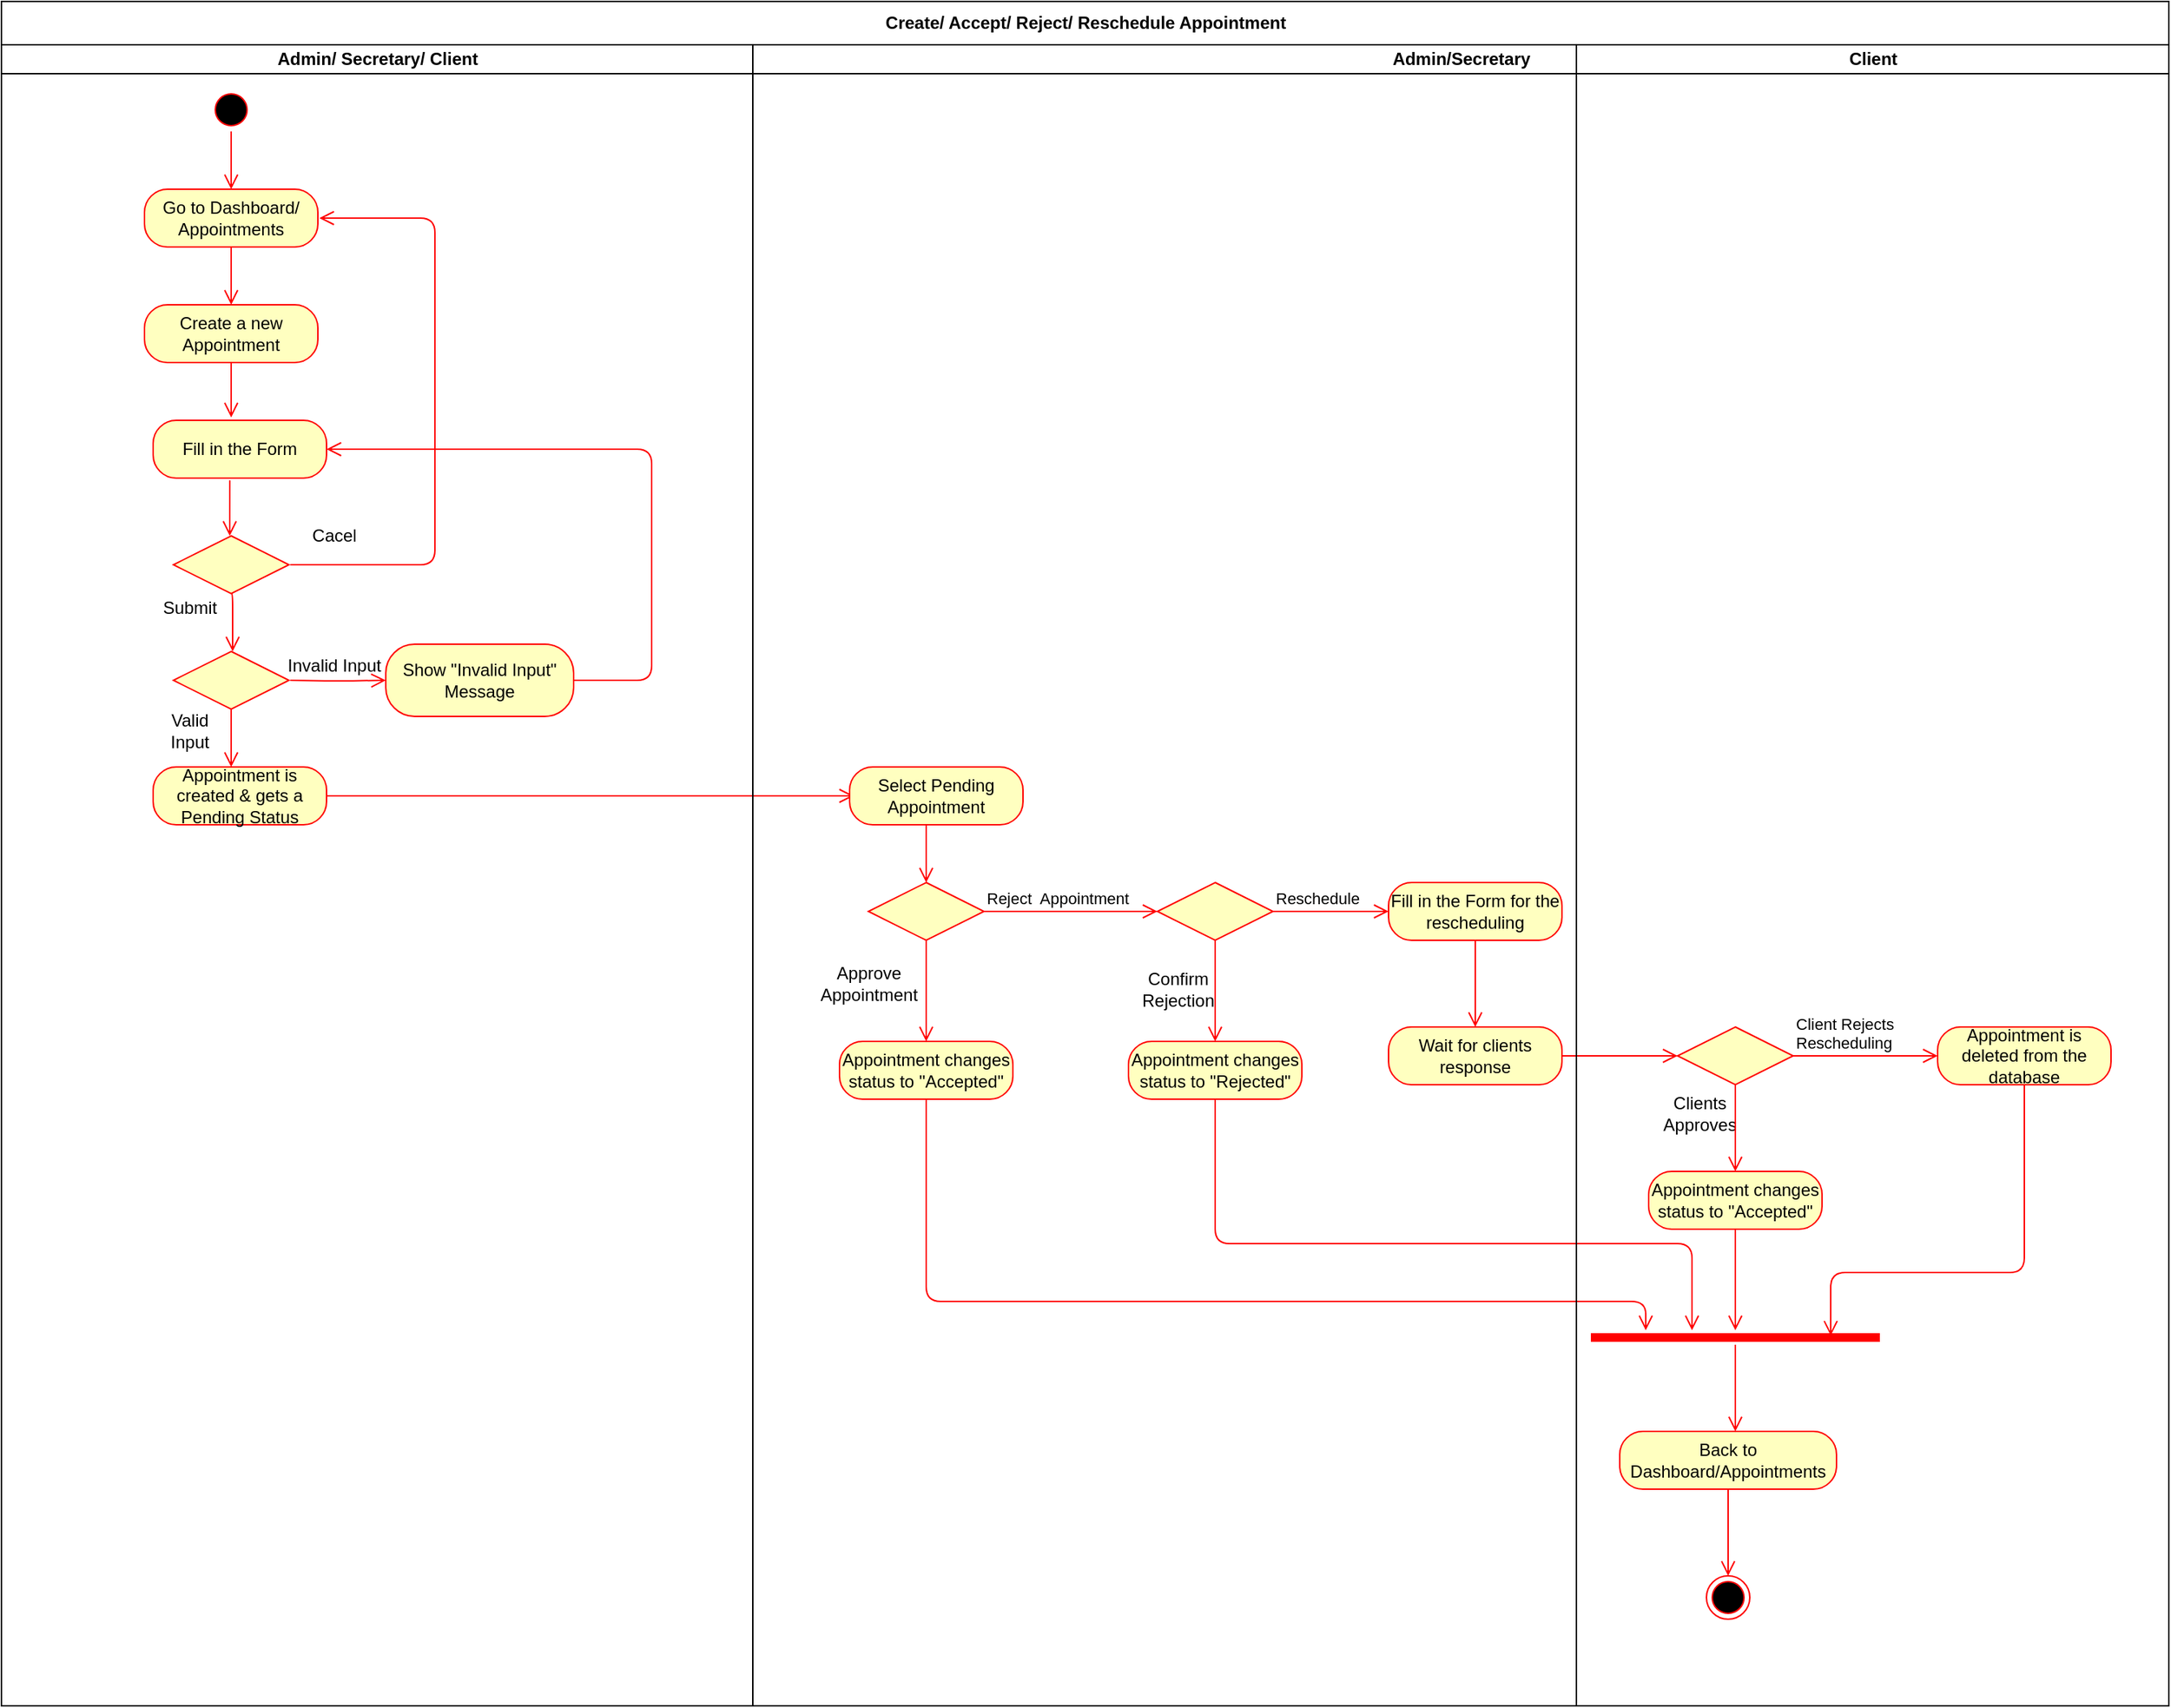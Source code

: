<mxfile version="13.1.0" type="github">
  <diagram id="37Js4hQtQI7ZXpH2cMoo" name="Page-1">
    <mxGraphModel dx="782" dy="1638" grid="1" gridSize="10" guides="1" tooltips="1" connect="1" arrows="1" fold="1" page="1" pageScale="1" pageWidth="827" pageHeight="1169" math="0" shadow="0">
      <root>
        <mxCell id="0" />
        <mxCell id="1" parent="0" />
        <mxCell id="VJLdOgrYn-XbgZyUld-y-2" value="" style="edgeStyle=orthogonalEdgeStyle;html=1;verticalAlign=bottom;endArrow=open;endSize=8;strokeColor=#ff0000;" parent="1" source="VJLdOgrYn-XbgZyUld-y-1" edge="1">
          <mxGeometry relative="1" as="geometry">
            <mxPoint x="399" y="20" as="targetPoint" />
          </mxGeometry>
        </mxCell>
        <mxCell id="VJLdOgrYn-XbgZyUld-y-4" value="" style="edgeStyle=orthogonalEdgeStyle;html=1;verticalAlign=bottom;endArrow=open;endSize=8;strokeColor=#ff0000;" parent="1" source="VJLdOgrYn-XbgZyUld-y-3" edge="1">
          <mxGeometry relative="1" as="geometry">
            <mxPoint x="399" y="100" as="targetPoint" />
          </mxGeometry>
        </mxCell>
        <mxCell id="agdRF0lXaTBMBXfs1g77-1" value="Create/ Accept/ Reject/ Reschedule Appointment" style="swimlane;html=1;childLayout=stackLayout;resizeParent=1;resizeParentMax=0;startSize=30;" parent="1" vertex="1">
          <mxGeometry x="240" y="-110" width="1500" height="1180" as="geometry" />
        </mxCell>
        <mxCell id="agdRF0lXaTBMBXfs1g77-2" value="Admin/ Secretary/ Client" style="swimlane;html=1;startSize=20;" parent="agdRF0lXaTBMBXfs1g77-1" vertex="1">
          <mxGeometry y="30" width="520" height="1150" as="geometry" />
        </mxCell>
        <mxCell id="agdRF0lXaTBMBXfs1g77-28" value="Valid&lt;br&gt;Input" style="text;html=1;align=center;verticalAlign=middle;resizable=0;points=[];autosize=1;" parent="agdRF0lXaTBMBXfs1g77-2" vertex="1">
          <mxGeometry x="110" y="460" width="40" height="30" as="geometry" />
        </mxCell>
        <mxCell id="agdRF0lXaTBMBXfs1g77-20" value="Submit" style="text;html=1;align=center;verticalAlign=middle;resizable=0;points=[];autosize=1;" parent="agdRF0lXaTBMBXfs1g77-2" vertex="1">
          <mxGeometry x="105" y="380" width="50" height="20" as="geometry" />
        </mxCell>
        <mxCell id="agdRF0lXaTBMBXfs1g77-11" value="" style="rhombus;whiteSpace=wrap;html=1;fillColor=#ffffc0;strokeColor=#ff0000;" parent="agdRF0lXaTBMBXfs1g77-2" vertex="1">
          <mxGeometry x="119" y="340" width="80" height="40" as="geometry" />
        </mxCell>
        <mxCell id="VJLdOgrYn-XbgZyUld-y-3" value="Go to Dashboard/ Appointments" style="rounded=1;whiteSpace=wrap;html=1;arcSize=40;fontColor=#000000;fillColor=#ffffc0;strokeColor=#ff0000;" parent="agdRF0lXaTBMBXfs1g77-2" vertex="1">
          <mxGeometry x="99" y="100" width="120" height="40" as="geometry" />
        </mxCell>
        <mxCell id="VJLdOgrYn-XbgZyUld-y-1" value="" style="ellipse;html=1;shape=startState;fillColor=#000000;strokeColor=#ff0000;" parent="agdRF0lXaTBMBXfs1g77-2" vertex="1">
          <mxGeometry x="144" y="30" width="30" height="30" as="geometry" />
        </mxCell>
        <mxCell id="agdRF0lXaTBMBXfs1g77-6" value="Create a new Appointment" style="rounded=1;whiteSpace=wrap;html=1;arcSize=40;fontColor=#000000;fillColor=#ffffc0;strokeColor=#ff0000;" parent="agdRF0lXaTBMBXfs1g77-2" vertex="1">
          <mxGeometry x="99" y="180" width="120" height="40" as="geometry" />
        </mxCell>
        <mxCell id="agdRF0lXaTBMBXfs1g77-21" value="" style="rhombus;whiteSpace=wrap;html=1;fillColor=#ffffc0;strokeColor=#ff0000;" parent="agdRF0lXaTBMBXfs1g77-2" vertex="1">
          <mxGeometry x="119" y="420" width="80" height="40" as="geometry" />
        </mxCell>
        <mxCell id="agdRF0lXaTBMBXfs1g77-30" value="" style="edgeStyle=orthogonalEdgeStyle;html=1;verticalAlign=bottom;endArrow=open;endSize=8;strokeColor=#ff0000;" parent="agdRF0lXaTBMBXfs1g77-2" source="agdRF0lXaTBMBXfs1g77-29" edge="1">
          <mxGeometry relative="1" as="geometry">
            <mxPoint x="590" y="520" as="targetPoint" />
            <Array as="points">
              <mxPoint x="360" y="520" />
              <mxPoint x="360" y="520" />
            </Array>
          </mxGeometry>
        </mxCell>
        <mxCell id="agdRF0lXaTBMBXfs1g77-29" value="Appointment is created &amp;amp; gets a Pending Status" style="rounded=1;whiteSpace=wrap;html=1;arcSize=40;fontColor=#000000;fillColor=#ffffc0;strokeColor=#ff0000;" parent="agdRF0lXaTBMBXfs1g77-2" vertex="1">
          <mxGeometry x="105" y="500" width="120" height="40" as="geometry" />
        </mxCell>
        <mxCell id="agdRF0lXaTBMBXfs1g77-7" value="Fill in the Form" style="rounded=1;whiteSpace=wrap;html=1;arcSize=40;fontColor=#000000;fillColor=#ffffc0;strokeColor=#ff0000;" parent="agdRF0lXaTBMBXfs1g77-2" vertex="1">
          <mxGeometry x="105" y="260" width="120" height="40" as="geometry" />
        </mxCell>
        <mxCell id="agdRF0lXaTBMBXfs1g77-9" value="" style="edgeStyle=orthogonalEdgeStyle;html=1;verticalAlign=bottom;endArrow=open;endSize=8;strokeColor=#ff0000;exitX=0.5;exitY=1;exitDx=0;exitDy=0;" parent="agdRF0lXaTBMBXfs1g77-2" source="agdRF0lXaTBMBXfs1g77-6" edge="1">
          <mxGeometry relative="1" as="geometry">
            <mxPoint x="159" y="258" as="targetPoint" />
            <mxPoint x="169" y="150" as="sourcePoint" />
          </mxGeometry>
        </mxCell>
        <mxCell id="agdRF0lXaTBMBXfs1g77-16" value="" style="edgeStyle=orthogonalEdgeStyle;html=1;verticalAlign=bottom;endArrow=open;endSize=8;strokeColor=#ff0000;" parent="agdRF0lXaTBMBXfs1g77-2" edge="1">
          <mxGeometry relative="1" as="geometry">
            <mxPoint x="220" y="120" as="targetPoint" />
            <mxPoint x="200" y="360" as="sourcePoint" />
            <Array as="points">
              <mxPoint x="300" y="360" />
            </Array>
          </mxGeometry>
        </mxCell>
        <mxCell id="agdRF0lXaTBMBXfs1g77-26" value="Invalid Input" style="text;html=1;align=center;verticalAlign=middle;resizable=0;points=[];autosize=1;" parent="agdRF0lXaTBMBXfs1g77-2" vertex="1">
          <mxGeometry x="190" y="420" width="80" height="20" as="geometry" />
        </mxCell>
        <mxCell id="agdRF0lXaTBMBXfs1g77-18" value="Cacel" style="text;html=1;align=center;verticalAlign=middle;resizable=0;points=[];autosize=1;" parent="agdRF0lXaTBMBXfs1g77-2" vertex="1">
          <mxGeometry x="205" y="330" width="50" height="20" as="geometry" />
        </mxCell>
        <mxCell id="agdRF0lXaTBMBXfs1g77-22" value="&lt;span style=&quot;color: rgba(0 , 0 , 0 , 0) ; font-family: monospace ; font-size: 0px&quot;&gt;%3CmxGraphModel%3E%3Croot%3E%3CmxCell%20id%3D%220%22%2F%3E%3CmxCell%20id%3D%221%22%20parent%3D%220%22%2F%3E%3CmxCell%20id%3D%222%22%20value%3D%22%22%20style%3D%22edgeStyle%3DorthogonalEdgeStyle%3Bhtml%3D1%3BverticalAlign%3Dbottom%3BendArrow%3Dopen%3BendSize%3D8%3BstrokeColor%3D%23ff0000%3BexitX%3D0.5%3BexitY%3D1%3BexitDx%3D0%3BexitDy%3D0%3B%22%20edge%3D%221%22%20parent%3D%221%22%3E%3CmxGeometry%20relative%3D%221%22%20as%3D%22geometry%22%3E%3CmxPoint%20x%3D%22400%22%20y%3D%22340%22%20as%3D%22targetPoint%22%2F%3E%3CmxPoint%20x%3D%22399%22%20y%3D%22300%22%20as%3D%22sourcePoint%22%2F%3E%3CArray%20as%3D%22points%22%3E%3CmxPoint%20x%3D%22400%22%20y%3D%22300%22%2F%3E%3CmxPoint%20x%3D%22400%22%20y%3D%22340%22%2F%3E%3C%2FArray%3E%3C%2FmxGeometry%3E%3C%2FmxCell%3E%3C%2Froot%3E%3C%2FmxGraphModel%3E&lt;/span&gt;" style="text;html=1;align=center;verticalAlign=middle;resizable=0;points=[];autosize=1;" parent="agdRF0lXaTBMBXfs1g77-2" vertex="1">
          <mxGeometry x="246" y="412" width="20" height="20" as="geometry" />
        </mxCell>
        <mxCell id="VJLdOgrYn-XbgZyUld-y-30" value="Show &quot;Invalid Input&quot; Message" style="rounded=1;whiteSpace=wrap;html=1;arcSize=40;fontColor=#000000;fillColor=#ffffc0;strokeColor=#ff0000;" parent="agdRF0lXaTBMBXfs1g77-2" vertex="1">
          <mxGeometry x="266" y="415" width="130" height="50" as="geometry" />
        </mxCell>
        <mxCell id="agdRF0lXaTBMBXfs1g77-25" value="" style="edgeStyle=orthogonalEdgeStyle;html=1;verticalAlign=bottom;endArrow=open;endSize=8;strokeColor=#ff0000;exitX=1;exitY=0.5;exitDx=0;exitDy=0;entryX=1;entryY=0.5;entryDx=0;entryDy=0;" parent="agdRF0lXaTBMBXfs1g77-2" source="VJLdOgrYn-XbgZyUld-y-30" target="agdRF0lXaTBMBXfs1g77-7" edge="1">
          <mxGeometry relative="1" as="geometry">
            <mxPoint x="460" y="280" as="targetPoint" />
            <mxPoint x="210" y="450" as="sourcePoint" />
            <Array as="points">
              <mxPoint x="450" y="440" />
              <mxPoint x="450" y="280" />
            </Array>
          </mxGeometry>
        </mxCell>
        <mxCell id="agdRF0lXaTBMBXfs1g77-3" value="Admin/Secretary" style="swimlane;html=1;startSize=20;" parent="agdRF0lXaTBMBXfs1g77-1" vertex="1">
          <mxGeometry x="520" y="30" width="980" height="1150" as="geometry" />
        </mxCell>
        <mxCell id="agdRF0lXaTBMBXfs1g77-34" value="Reject&amp;nbsp; Appointment" style="edgeStyle=orthogonalEdgeStyle;html=1;align=left;verticalAlign=bottom;endArrow=open;endSize=8;strokeColor=#ff0000;" parent="agdRF0lXaTBMBXfs1g77-3" source="agdRF0lXaTBMBXfs1g77-33" edge="1">
          <mxGeometry x="-1" relative="1" as="geometry">
            <mxPoint x="280" y="600" as="targetPoint" />
            <Array as="points">
              <mxPoint x="260" y="600" />
            </Array>
          </mxGeometry>
        </mxCell>
        <mxCell id="agdRF0lXaTBMBXfs1g77-35" value="" style="edgeStyle=orthogonalEdgeStyle;html=1;align=left;verticalAlign=top;endArrow=open;endSize=8;strokeColor=#ff0000;" parent="agdRF0lXaTBMBXfs1g77-3" source="agdRF0lXaTBMBXfs1g77-33" edge="1">
          <mxGeometry x="1" y="222" relative="1" as="geometry">
            <mxPoint x="120" y="690" as="targetPoint" />
            <mxPoint x="-2" y="30" as="offset" />
          </mxGeometry>
        </mxCell>
        <mxCell id="agdRF0lXaTBMBXfs1g77-37" value="Approve &lt;br&gt;Appointment" style="text;html=1;align=center;verticalAlign=middle;resizable=0;points=[];autosize=1;" parent="agdRF0lXaTBMBXfs1g77-3" vertex="1">
          <mxGeometry x="40" y="635" width="80" height="30" as="geometry" />
        </mxCell>
        <mxCell id="agdRF0lXaTBMBXfs1g77-44" value="" style="edgeStyle=orthogonalEdgeStyle;html=1;verticalAlign=bottom;endArrow=open;endSize=8;strokeColor=#ff0000;" parent="agdRF0lXaTBMBXfs1g77-3" source="agdRF0lXaTBMBXfs1g77-43" edge="1">
          <mxGeometry relative="1" as="geometry">
            <mxPoint x="618" y="890" as="targetPoint" />
            <Array as="points">
              <mxPoint x="120" y="870" />
              <mxPoint x="618" y="870" />
            </Array>
          </mxGeometry>
        </mxCell>
        <mxCell id="agdRF0lXaTBMBXfs1g77-43" value="Appointment changes status to &quot;Accepted&quot;" style="rounded=1;whiteSpace=wrap;html=1;arcSize=40;fontColor=#000000;fillColor=#ffffc0;strokeColor=#ff0000;" parent="agdRF0lXaTBMBXfs1g77-3" vertex="1">
          <mxGeometry x="60" y="690" width="120" height="40" as="geometry" />
        </mxCell>
        <mxCell id="agdRF0lXaTBMBXfs1g77-33" value="" style="rhombus;whiteSpace=wrap;html=1;fillColor=#ffffc0;strokeColor=#ff0000;" parent="agdRF0lXaTBMBXfs1g77-3" vertex="1">
          <mxGeometry x="80" y="580" width="80" height="40" as="geometry" />
        </mxCell>
        <mxCell id="agdRF0lXaTBMBXfs1g77-31" value="Select Pending Appointment" style="rounded=1;whiteSpace=wrap;html=1;arcSize=40;fontColor=#000000;fillColor=#ffffc0;strokeColor=#ff0000;" parent="agdRF0lXaTBMBXfs1g77-3" vertex="1">
          <mxGeometry x="67" y="500" width="120" height="40" as="geometry" />
        </mxCell>
        <mxCell id="agdRF0lXaTBMBXfs1g77-32" value="" style="edgeStyle=orthogonalEdgeStyle;html=1;verticalAlign=bottom;endArrow=open;endSize=8;strokeColor=#ff0000;" parent="agdRF0lXaTBMBXfs1g77-3" source="agdRF0lXaTBMBXfs1g77-31" edge="1">
          <mxGeometry relative="1" as="geometry">
            <mxPoint x="120" y="580" as="targetPoint" />
            <Array as="points">
              <mxPoint x="120" y="580" />
            </Array>
          </mxGeometry>
        </mxCell>
        <mxCell id="agdRF0lXaTBMBXfs1g77-52" value="" style="edgeStyle=orthogonalEdgeStyle;html=1;verticalAlign=bottom;endArrow=open;endSize=8;strokeColor=#ff0000;" parent="agdRF0lXaTBMBXfs1g77-3" source="agdRF0lXaTBMBXfs1g77-51" target="agdRF0lXaTBMBXfs1g77-58" edge="1">
          <mxGeometry relative="1" as="geometry">
            <mxPoint x="650" y="850" as="targetPoint" />
            <Array as="points">
              <mxPoint x="320" y="830" />
              <mxPoint x="650" y="830" />
            </Array>
          </mxGeometry>
        </mxCell>
        <mxCell id="agdRF0lXaTBMBXfs1g77-59" value="" style="edgeStyle=orthogonalEdgeStyle;html=1;verticalAlign=bottom;endArrow=open;endSize=8;strokeColor=#ff0000;" parent="agdRF0lXaTBMBXfs1g77-3" source="agdRF0lXaTBMBXfs1g77-58" edge="1">
          <mxGeometry relative="1" as="geometry">
            <mxPoint x="680" y="960" as="targetPoint" />
          </mxGeometry>
        </mxCell>
        <mxCell id="agdRF0lXaTBMBXfs1g77-51" value="&lt;span&gt;Appointment changes status to &quot;Rejected&quot;&lt;/span&gt;" style="rounded=1;whiteSpace=wrap;html=1;arcSize=40;fontColor=#000000;fillColor=#ffffc0;strokeColor=#ff0000;" parent="agdRF0lXaTBMBXfs1g77-3" vertex="1">
          <mxGeometry x="260" y="690" width="120" height="40" as="geometry" />
        </mxCell>
        <mxCell id="agdRF0lXaTBMBXfs1g77-47" value="" style="rhombus;whiteSpace=wrap;html=1;fillColor=#ffffc0;strokeColor=#ff0000;" parent="agdRF0lXaTBMBXfs1g77-3" vertex="1">
          <mxGeometry x="280" y="580" width="80" height="40" as="geometry" />
        </mxCell>
        <mxCell id="agdRF0lXaTBMBXfs1g77-57" value="" style="edgeStyle=orthogonalEdgeStyle;html=1;verticalAlign=bottom;endArrow=open;endSize=8;strokeColor=#ff0000;" parent="agdRF0lXaTBMBXfs1g77-3" source="agdRF0lXaTBMBXfs1g77-56" edge="1">
          <mxGeometry relative="1" as="geometry">
            <mxPoint x="640" y="700" as="targetPoint" />
          </mxGeometry>
        </mxCell>
        <mxCell id="agdRF0lXaTBMBXfs1g77-56" value="Wait for clients response" style="rounded=1;whiteSpace=wrap;html=1;arcSize=40;fontColor=#000000;fillColor=#ffffc0;strokeColor=#ff0000;" parent="agdRF0lXaTBMBXfs1g77-3" vertex="1">
          <mxGeometry x="440" y="680" width="120" height="40" as="geometry" />
        </mxCell>
        <mxCell id="agdRF0lXaTBMBXfs1g77-53" value="Fill in the Form for the rescheduling" style="rounded=1;whiteSpace=wrap;html=1;arcSize=40;fontColor=#000000;fillColor=#ffffc0;strokeColor=#ff0000;" parent="agdRF0lXaTBMBXfs1g77-3" vertex="1">
          <mxGeometry x="440" y="580" width="120" height="40" as="geometry" />
        </mxCell>
        <mxCell id="agdRF0lXaTBMBXfs1g77-54" value="" style="edgeStyle=orthogonalEdgeStyle;html=1;verticalAlign=bottom;endArrow=open;endSize=8;strokeColor=#ff0000;" parent="agdRF0lXaTBMBXfs1g77-3" source="agdRF0lXaTBMBXfs1g77-53" edge="1">
          <mxGeometry relative="1" as="geometry">
            <mxPoint x="500" y="680" as="targetPoint" />
          </mxGeometry>
        </mxCell>
        <mxCell id="agdRF0lXaTBMBXfs1g77-4" value="Client" style="swimlane;html=1;startSize=20;" parent="agdRF0lXaTBMBXfs1g77-3" vertex="1">
          <mxGeometry x="570" width="410" height="1150" as="geometry" />
        </mxCell>
        <mxCell id="agdRF0lXaTBMBXfs1g77-73" value="" style="edgeStyle=orthogonalEdgeStyle;html=1;verticalAlign=bottom;endArrow=open;endSize=8;strokeColor=#ff0000;" parent="agdRF0lXaTBMBXfs1g77-4" source="agdRF0lXaTBMBXfs1g77-72" edge="1">
          <mxGeometry relative="1" as="geometry">
            <mxPoint x="105" y="1060" as="targetPoint" />
          </mxGeometry>
        </mxCell>
        <mxCell id="agdRF0lXaTBMBXfs1g77-74" value="" style="ellipse;html=1;shape=endState;fillColor=#000000;strokeColor=#ff0000;" parent="agdRF0lXaTBMBXfs1g77-4" vertex="1">
          <mxGeometry x="90" y="1060" width="30" height="30" as="geometry" />
        </mxCell>
        <mxCell id="agdRF0lXaTBMBXfs1g77-72" value="Back to Dashboard/Appointments" style="rounded=1;whiteSpace=wrap;html=1;arcSize=40;fontColor=#000000;fillColor=#ffffc0;strokeColor=#ff0000;" parent="agdRF0lXaTBMBXfs1g77-4" vertex="1">
          <mxGeometry x="30" y="960" width="150" height="40" as="geometry" />
        </mxCell>
        <mxCell id="agdRF0lXaTBMBXfs1g77-58" value="" style="shape=line;html=1;strokeWidth=6;strokeColor=#ff0000;" parent="agdRF0lXaTBMBXfs1g77-4" vertex="1">
          <mxGeometry x="10" y="890" width="200" height="10" as="geometry" />
        </mxCell>
        <mxCell id="agdRF0lXaTBMBXfs1g77-64" value="Clients &lt;br&gt;Approves&lt;br&gt;" style="text;html=1;align=center;verticalAlign=middle;resizable=0;points=[];autosize=1;" parent="agdRF0lXaTBMBXfs1g77-4" vertex="1">
          <mxGeometry x="50" y="725" width="70" height="30" as="geometry" />
        </mxCell>
        <mxCell id="agdRF0lXaTBMBXfs1g77-60" value="" style="rhombus;whiteSpace=wrap;html=1;fillColor=#ffffc0;strokeColor=#ff0000;" parent="agdRF0lXaTBMBXfs1g77-4" vertex="1">
          <mxGeometry x="70" y="680" width="80" height="40" as="geometry" />
        </mxCell>
        <mxCell id="agdRF0lXaTBMBXfs1g77-61" value="Client Rejects &lt;br&gt;Rescheduling" style="edgeStyle=orthogonalEdgeStyle;html=1;align=left;verticalAlign=bottom;endArrow=open;endSize=8;strokeColor=#ff0000;" parent="agdRF0lXaTBMBXfs1g77-4" source="agdRF0lXaTBMBXfs1g77-60" edge="1">
          <mxGeometry x="-1" relative="1" as="geometry">
            <mxPoint x="250" y="700" as="targetPoint" />
          </mxGeometry>
        </mxCell>
        <mxCell id="agdRF0lXaTBMBXfs1g77-62" value="" style="edgeStyle=orthogonalEdgeStyle;html=1;align=left;verticalAlign=top;endArrow=open;endSize=8;strokeColor=#ff0000;" parent="agdRF0lXaTBMBXfs1g77-4" source="agdRF0lXaTBMBXfs1g77-60" edge="1">
          <mxGeometry x="0.667" y="310" relative="1" as="geometry">
            <mxPoint x="110" y="780" as="targetPoint" />
            <mxPoint as="offset" />
          </mxGeometry>
        </mxCell>
        <mxCell id="agdRF0lXaTBMBXfs1g77-66" value="" style="edgeStyle=orthogonalEdgeStyle;html=1;verticalAlign=bottom;endArrow=open;endSize=8;strokeColor=#ff0000;entryX=0.83;entryY=0.367;entryDx=0;entryDy=0;entryPerimeter=0;" parent="agdRF0lXaTBMBXfs1g77-4" source="agdRF0lXaTBMBXfs1g77-65" target="agdRF0lXaTBMBXfs1g77-58" edge="1">
          <mxGeometry relative="1" as="geometry">
            <mxPoint x="310" y="780" as="targetPoint" />
            <Array as="points">
              <mxPoint x="310" y="850" />
              <mxPoint x="176" y="850" />
            </Array>
          </mxGeometry>
        </mxCell>
        <mxCell id="agdRF0lXaTBMBXfs1g77-67" value="Appointment changes status to &quot;Accepted&quot;" style="rounded=1;whiteSpace=wrap;html=1;arcSize=40;fontColor=#000000;fillColor=#ffffc0;strokeColor=#ff0000;" parent="agdRF0lXaTBMBXfs1g77-4" vertex="1">
          <mxGeometry x="50" y="780" width="120" height="40" as="geometry" />
        </mxCell>
        <mxCell id="agdRF0lXaTBMBXfs1g77-68" value="" style="edgeStyle=orthogonalEdgeStyle;html=1;verticalAlign=bottom;endArrow=open;endSize=8;strokeColor=#ff0000;" parent="agdRF0lXaTBMBXfs1g77-4" source="agdRF0lXaTBMBXfs1g77-67" edge="1">
          <mxGeometry relative="1" as="geometry">
            <mxPoint x="110" y="890" as="targetPoint" />
          </mxGeometry>
        </mxCell>
        <mxCell id="agdRF0lXaTBMBXfs1g77-65" value="Appointment is deleted from the database" style="rounded=1;whiteSpace=wrap;html=1;arcSize=40;fontColor=#000000;fillColor=#ffffc0;strokeColor=#ff0000;" parent="agdRF0lXaTBMBXfs1g77-4" vertex="1">
          <mxGeometry x="250" y="680" width="120" height="40" as="geometry" />
        </mxCell>
        <mxCell id="agdRF0lXaTBMBXfs1g77-50" value="Confirm&lt;br&gt;Rejection" style="text;html=1;align=center;verticalAlign=middle;resizable=0;points=[];autosize=1;" parent="agdRF0lXaTBMBXfs1g77-3" vertex="1">
          <mxGeometry x="259" y="639" width="70" height="30" as="geometry" />
        </mxCell>
        <mxCell id="agdRF0lXaTBMBXfs1g77-12" value="" style="edgeStyle=orthogonalEdgeStyle;html=1;verticalAlign=bottom;endArrow=open;endSize=8;strokeColor=#ff0000;exitX=0.442;exitY=1.042;exitDx=0;exitDy=0;exitPerimeter=0;" parent="1" source="agdRF0lXaTBMBXfs1g77-7" edge="1">
          <mxGeometry relative="1" as="geometry">
            <mxPoint x="398" y="260" as="targetPoint" />
            <mxPoint x="409" y="150" as="sourcePoint" />
            <Array as="points">
              <mxPoint x="398" y="240" />
              <mxPoint x="398" y="240" />
            </Array>
          </mxGeometry>
        </mxCell>
        <mxCell id="agdRF0lXaTBMBXfs1g77-13" value="" style="edgeStyle=orthogonalEdgeStyle;html=1;verticalAlign=bottom;endArrow=open;endSize=8;strokeColor=#ff0000;exitX=0.5;exitY=1;exitDx=0;exitDy=0;" parent="1" source="agdRF0lXaTBMBXfs1g77-11" edge="1">
          <mxGeometry relative="1" as="geometry">
            <mxPoint x="400" y="340" as="targetPoint" />
            <mxPoint x="400" y="310" as="sourcePoint" />
            <Array as="points">
              <mxPoint x="400" y="300" />
              <mxPoint x="400" y="340" />
            </Array>
          </mxGeometry>
        </mxCell>
        <mxCell id="agdRF0lXaTBMBXfs1g77-23" value="" style="edgeStyle=orthogonalEdgeStyle;html=1;verticalAlign=bottom;endArrow=open;endSize=8;strokeColor=#ff0000;entryX=0;entryY=0.5;entryDx=0;entryDy=0;" parent="1" target="VJLdOgrYn-XbgZyUld-y-30" edge="1">
          <mxGeometry relative="1" as="geometry">
            <mxPoint x="500" y="360" as="targetPoint" />
            <mxPoint x="440" y="360" as="sourcePoint" />
            <Array as="points" />
          </mxGeometry>
        </mxCell>
        <mxCell id="agdRF0lXaTBMBXfs1g77-27" value="" style="edgeStyle=orthogonalEdgeStyle;html=1;verticalAlign=bottom;endArrow=open;endSize=8;strokeColor=#ff0000;exitX=0.5;exitY=1;exitDx=0;exitDy=0;" parent="1" source="agdRF0lXaTBMBXfs1g77-21" edge="1">
          <mxGeometry relative="1" as="geometry">
            <mxPoint x="399" y="420" as="targetPoint" />
            <mxPoint x="409" y="310" as="sourcePoint" />
            <Array as="points">
              <mxPoint x="399" y="390" />
              <mxPoint x="399" y="390" />
            </Array>
          </mxGeometry>
        </mxCell>
        <mxCell id="agdRF0lXaTBMBXfs1g77-48" value="Reschedule" style="edgeStyle=orthogonalEdgeStyle;html=1;align=left;verticalAlign=bottom;endArrow=open;endSize=8;strokeColor=#ff0000;" parent="1" source="agdRF0lXaTBMBXfs1g77-47" edge="1">
          <mxGeometry x="-1" relative="1" as="geometry">
            <mxPoint x="1200" y="520" as="targetPoint" />
          </mxGeometry>
        </mxCell>
        <mxCell id="agdRF0lXaTBMBXfs1g77-49" value="" style="edgeStyle=orthogonalEdgeStyle;html=1;align=left;verticalAlign=top;endArrow=open;endSize=8;strokeColor=#ff0000;" parent="1" source="agdRF0lXaTBMBXfs1g77-47" edge="1">
          <mxGeometry x="-1" y="22" relative="1" as="geometry">
            <mxPoint x="1080" y="610" as="targetPoint" />
            <mxPoint x="-12" y="-20" as="offset" />
          </mxGeometry>
        </mxCell>
      </root>
    </mxGraphModel>
  </diagram>
</mxfile>
